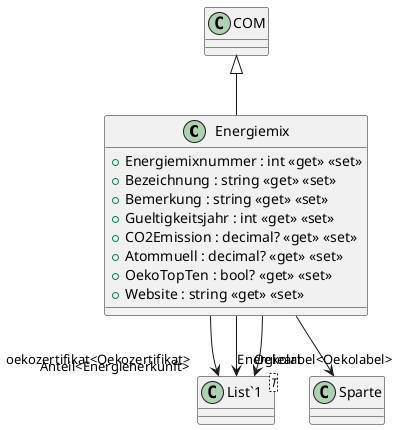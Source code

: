 @startuml
class Energiemix {
    + Energiemixnummer : int <<get>> <<set>>
    + Bezeichnung : string <<get>> <<set>>
    + Bemerkung : string <<get>> <<set>>
    + Gueltigkeitsjahr : int <<get>> <<set>>
    + CO2Emission : decimal? <<get>> <<set>>
    + Atommuell : decimal? <<get>> <<set>>
    + OekoTopTen : bool? <<get>> <<set>>
    + Website : string <<get>> <<set>>
}
class "List`1"<T> {
}
COM <|-- Energiemix
Energiemix --> "Energieart" Sparte
Energiemix --> "oekozertifikat<Oekozertifikat>" "List`1"
Energiemix --> "Oekolabel<Oekolabel>" "List`1"
Energiemix --> "Anteil<Energieherkunft>" "List`1"
@enduml
